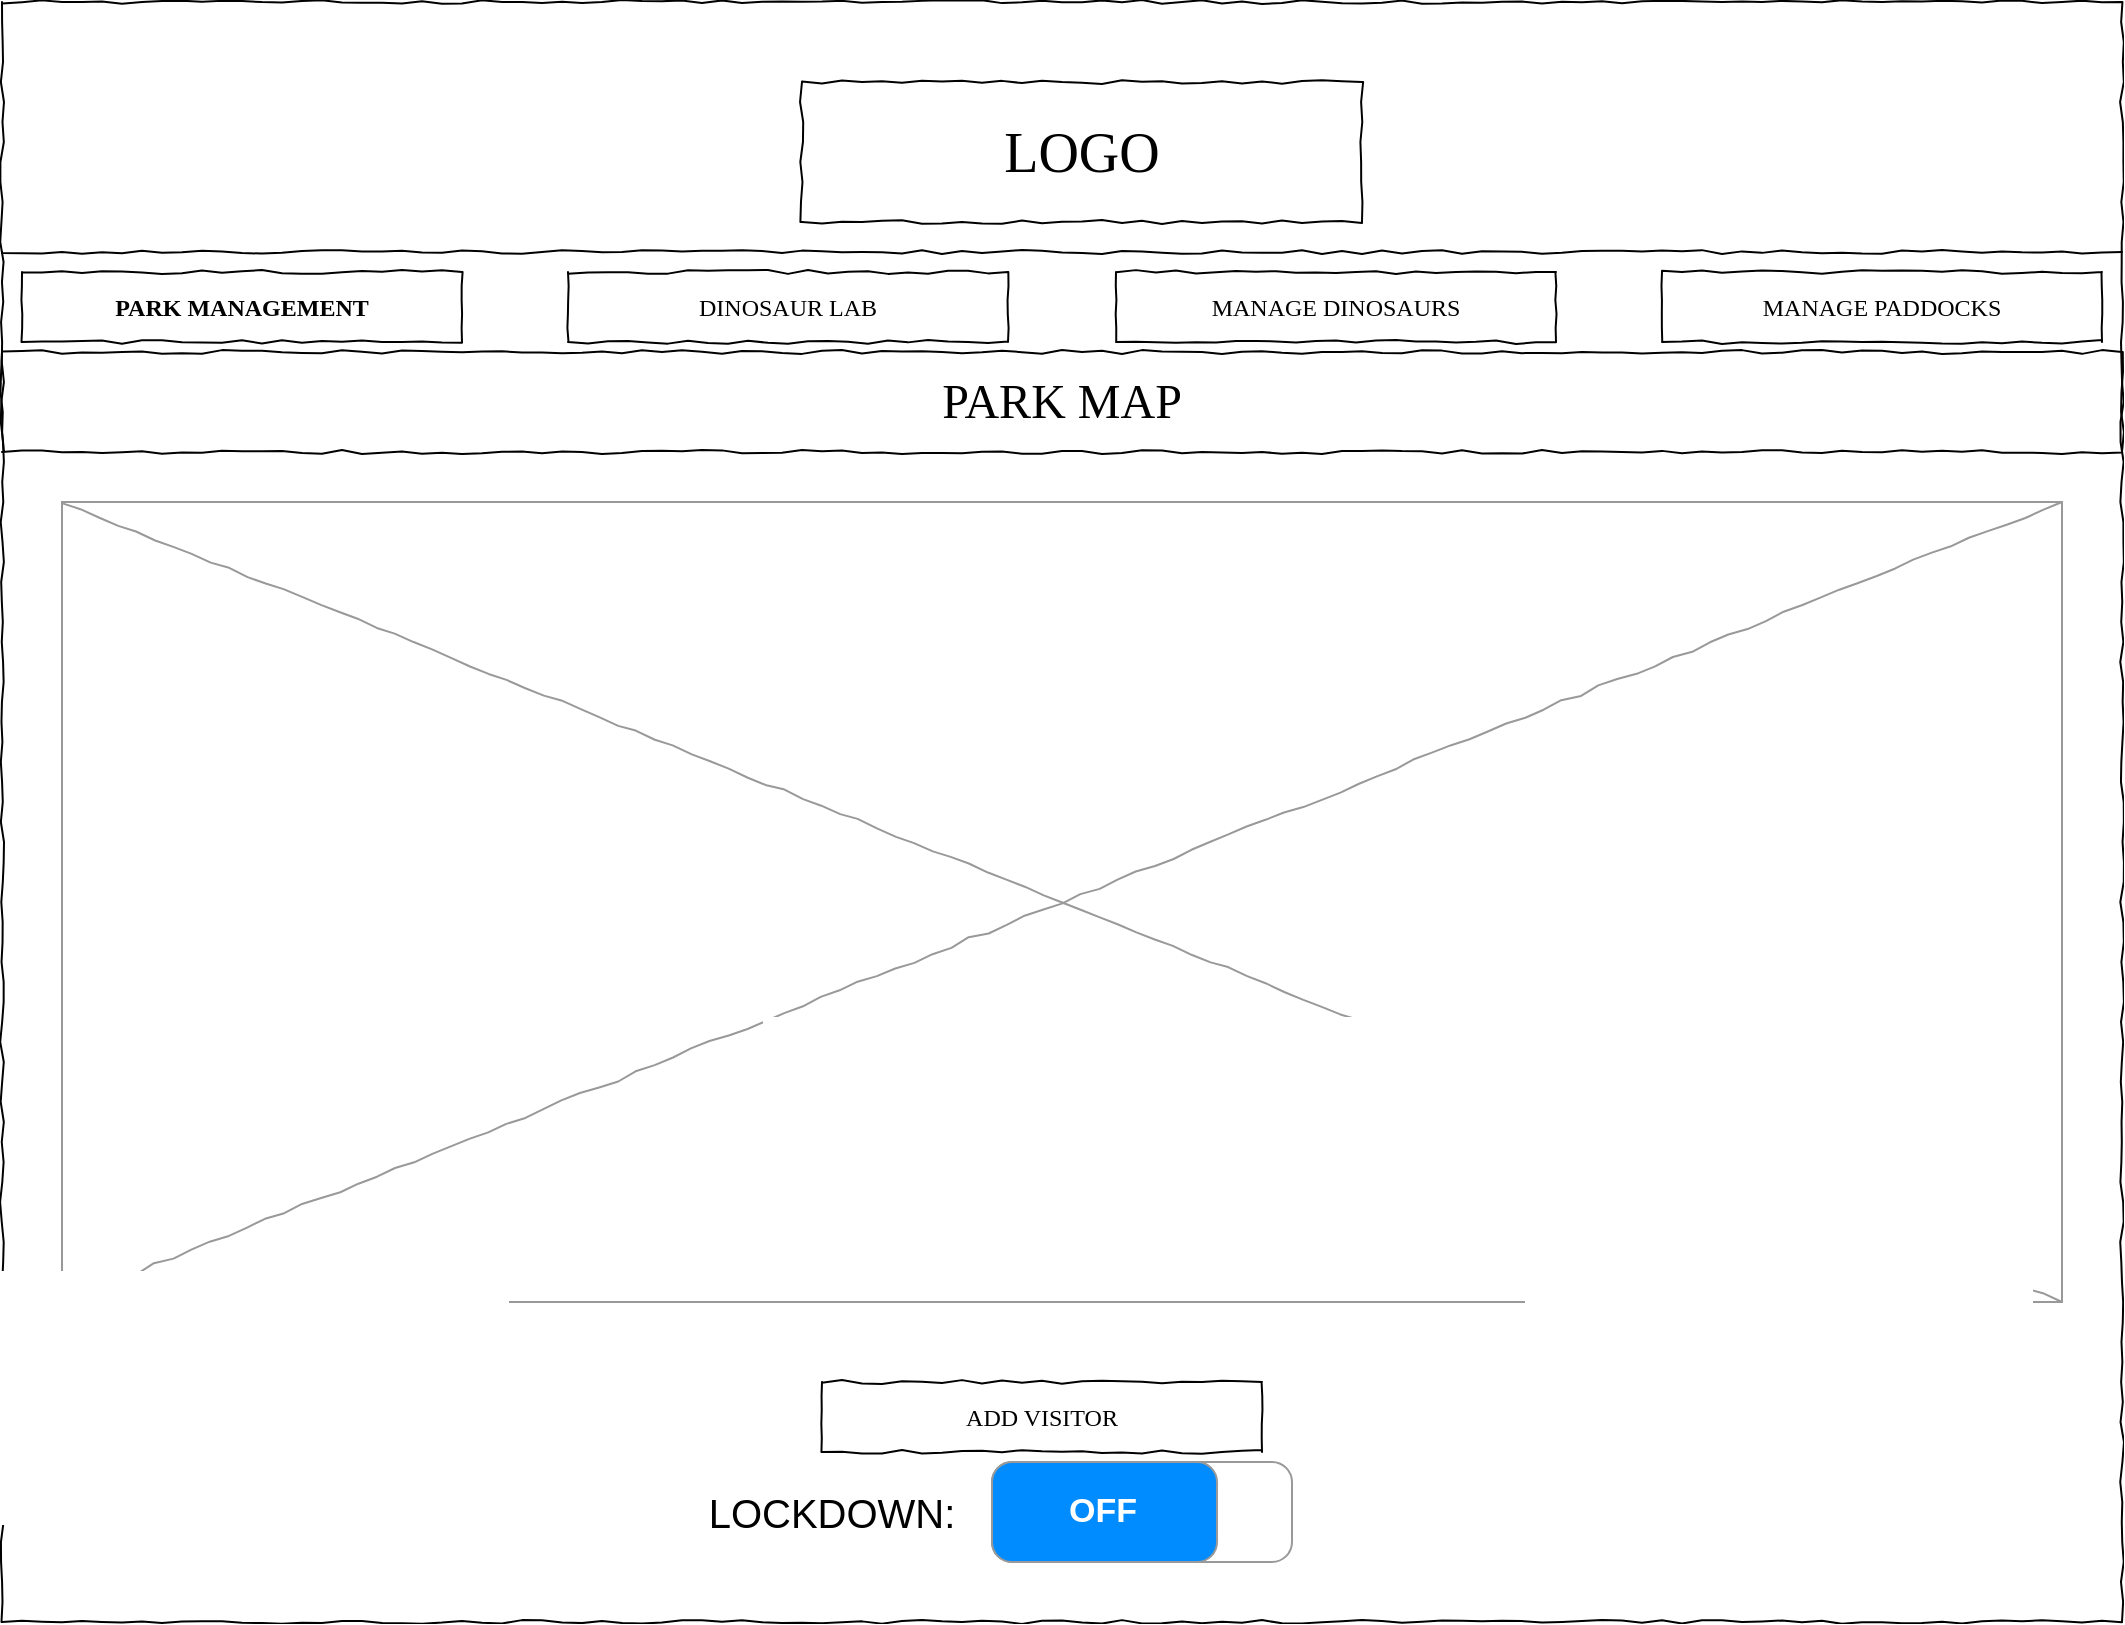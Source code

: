 <mxfile version="11.3.0" type="device" pages="5"><diagram id="wCERov0-JbHwauIqUpo5" name="PARK MANAGEMENT"><mxGraphModel dx="2528" dy="1184" grid="1" gridSize="10" guides="1" tooltips="1" connect="1" arrows="1" fold="1" page="1" pageScale="1" pageWidth="583" pageHeight="827" math="0" shadow="0"><root><mxCell id="0"/><mxCell id="1" parent="0"/><mxCell id="_FahaDeA5YYAglHdOblq-1" value="" style="whiteSpace=wrap;html=1;rounded=0;shadow=0;labelBackgroundColor=none;strokeColor=#000000;strokeWidth=1;fillColor=none;fontFamily=Verdana;fontSize=12;fontColor=#000000;align=center;comic=1;" parent="1" vertex="1"><mxGeometry x="20" y="220" width="1060" height="810" as="geometry"/></mxCell><mxCell id="_FahaDeA5YYAglHdOblq-2" value="LOGO" style="whiteSpace=wrap;html=1;rounded=0;shadow=0;labelBackgroundColor=none;strokeColor=#000000;strokeWidth=1;fillColor=#ffffff;fontFamily=Verdana;fontSize=28;fontColor=#000000;align=center;comic=1;" parent="1" vertex="1"><mxGeometry x="420" y="260" width="280" height="70" as="geometry"/></mxCell><mxCell id="_FahaDeA5YYAglHdOblq-9" value="" style="line;strokeWidth=1;html=1;rounded=0;shadow=0;labelBackgroundColor=none;fillColor=none;fontFamily=Verdana;fontSize=14;fontColor=#000000;align=center;comic=1;" parent="1" vertex="1"><mxGeometry x="20" y="340" width="1060" height="10" as="geometry"/></mxCell><mxCell id="_FahaDeA5YYAglHdOblq-10" value="&lt;font style=&quot;font-size: 24px&quot;&gt;PARK MAP&lt;/font&gt;" style="whiteSpace=wrap;html=1;rounded=0;shadow=0;labelBackgroundColor=none;strokeColor=#000000;strokeWidth=1;fillColor=none;fontFamily=Verdana;fontSize=12;fontColor=#000000;align=center;comic=1;" parent="1" vertex="1"><mxGeometry x="20" y="395" width="1060" height="50" as="geometry"/></mxCell><mxCell id="_FahaDeA5YYAglHdOblq-16" value="" style="verticalLabelPosition=bottom;shadow=0;dashed=0;align=center;html=1;verticalAlign=top;strokeWidth=1;shape=mxgraph.mockup.graphics.simpleIcon;strokeColor=#999999;fillColor=#ffffff;rounded=0;labelBackgroundColor=none;fontFamily=Verdana;fontSize=14;fontColor=#000000;comic=1;" parent="1" vertex="1"><mxGeometry x="50" y="470" width="1000" height="400" as="geometry"/></mxCell><mxCell id="jXaL-tRrbJE2qOn4aJmE-1" value="ADD VISITOR" style="whiteSpace=wrap;html=1;rounded=0;shadow=0;labelBackgroundColor=none;strokeColor=#000000;strokeWidth=1;fillColor=none;fontFamily=Verdana;fontSize=12;fontColor=#000000;align=center;comic=1;" parent="1" vertex="1"><mxGeometry x="430" y="910" width="220" height="35" as="geometry"/></mxCell><mxCell id="sLkwLFtgA6sGqLP_fb9F-1" value="MANAGE DINOSAURS" style="whiteSpace=wrap;html=1;rounded=0;shadow=0;labelBackgroundColor=none;strokeColor=#000000;strokeWidth=1;fillColor=none;fontFamily=Verdana;fontSize=12;fontColor=#000000;align=center;comic=1;" parent="1" vertex="1"><mxGeometry x="577" y="355" width="220" height="35" as="geometry"/></mxCell><mxCell id="sLkwLFtgA6sGqLP_fb9F-2" value="MANAGE PADDOCKS" style="whiteSpace=wrap;html=1;rounded=0;shadow=0;labelBackgroundColor=none;strokeColor=#000000;strokeWidth=1;fillColor=none;fontFamily=Verdana;fontSize=12;fontColor=#000000;align=center;comic=1;" parent="1" vertex="1"><mxGeometry x="850" y="355" width="220" height="35" as="geometry"/></mxCell><mxCell id="sLkwLFtgA6sGqLP_fb9F-3" value="PARK MANAGEMENT" style="whiteSpace=wrap;html=1;rounded=0;shadow=0;labelBackgroundColor=none;strokeColor=#000000;strokeWidth=1;fillColor=none;fontFamily=Verdana;fontSize=12;fontColor=#000000;align=center;comic=1;fontStyle=1" parent="1" vertex="1"><mxGeometry x="30" y="355" width="220" height="35" as="geometry"/></mxCell><mxCell id="sLkwLFtgA6sGqLP_fb9F-4" value="&lt;span&gt;DINOSAUR LAB&lt;/span&gt;" style="whiteSpace=wrap;html=1;rounded=0;shadow=0;labelBackgroundColor=none;strokeColor=#000000;strokeWidth=1;fillColor=none;fontFamily=Verdana;fontSize=12;fontColor=#000000;align=center;comic=1;fontStyle=0" parent="1" vertex="1"><mxGeometry x="303" y="355" width="220" height="35" as="geometry"/></mxCell><mxCell id="i-nRfRLp8WTiwEgDQjKX-1" value="OFF" style="strokeWidth=1;shadow=0;dashed=0;align=center;html=1;shape=mxgraph.mockup.buttons.onOffButton;fillColor=#ffffff;gradientColor=none;strokeColor=#999999;buttonState=on;fillColor2=#008cff;fontColor=#ffffff;fontSize=17;mainText=;spacingRight=40;fontStyle=1;" parent="1" vertex="1"><mxGeometry x="515" y="950" width="150" height="50" as="geometry"/></mxCell><mxCell id="i-nRfRLp8WTiwEgDQjKX-2" value="LOCKDOWN:" style="text;html=1;strokeColor=none;fillColor=none;align=center;verticalAlign=middle;whiteSpace=wrap;rounded=0;fontSize=20;" parent="1" vertex="1"><mxGeometry x="415" y="965" width="40" height="20" as="geometry"/></mxCell></root></mxGraphModel></diagram><diagram id="YbW_ipRrtlkLXhZS59qP" name="DINO LAB"><mxGraphModel dx="1188" dy="681" grid="1" gridSize="10" guides="1" tooltips="1" connect="1" arrows="1" fold="1" page="1" pageScale="1" pageWidth="583" pageHeight="827" math="0" shadow="0"><root><mxCell id="Yc2AvXEcrgwBkQk3FyGg-0"/><mxCell id="Yc2AvXEcrgwBkQk3FyGg-1" parent="Yc2AvXEcrgwBkQk3FyGg-0"/><mxCell id="Yc2AvXEcrgwBkQk3FyGg-2" value="" style="whiteSpace=wrap;html=1;rounded=0;shadow=0;labelBackgroundColor=none;strokeColor=#000000;strokeWidth=1;fillColor=none;fontFamily=Verdana;fontSize=12;fontColor=#000000;align=center;comic=1;" parent="Yc2AvXEcrgwBkQk3FyGg-1" vertex="1"><mxGeometry x="25" y="70" width="1060" height="810" as="geometry"/></mxCell><mxCell id="Yc2AvXEcrgwBkQk3FyGg-3" value="LOGO" style="whiteSpace=wrap;html=1;rounded=0;shadow=0;labelBackgroundColor=none;strokeColor=#000000;strokeWidth=1;fillColor=#ffffff;fontFamily=Verdana;fontSize=28;fontColor=#000000;align=center;comic=1;" parent="Yc2AvXEcrgwBkQk3FyGg-1" vertex="1"><mxGeometry x="480" y="80" width="190" height="50" as="geometry"/></mxCell><mxCell id="Yc2AvXEcrgwBkQk3FyGg-11" value="DINOSAUR LAB" style="whiteSpace=wrap;html=1;rounded=0;shadow=0;labelBackgroundColor=none;strokeColor=#000000;strokeWidth=1;fillColor=none;fontFamily=Verdana;fontSize=12;fontColor=#000000;align=center;comic=1;" parent="Yc2AvXEcrgwBkQk3FyGg-1" vertex="1"><mxGeometry x="25" y="210" width="1060" height="50" as="geometry"/></mxCell><mxCell id="BQzg7QF8uhBqSdOwFPIg-7" value="CREATE" style="whiteSpace=wrap;html=1;rounded=0;shadow=0;labelBackgroundColor=none;strokeColor=#000000;strokeWidth=1;fillColor=none;fontFamily=Verdana;fontSize=12;fontColor=#000000;align=center;comic=1;" parent="Yc2AvXEcrgwBkQk3FyGg-1" vertex="1"><mxGeometry x="463.5" y="512" width="220" height="35" as="geometry"/></mxCell><mxCell id="IAZ9oYUlNLoerNgSkDLg-0" value="DINOSAUR" style="whiteSpace=wrap;html=1;rounded=0;shadow=0;labelBackgroundColor=none;strokeColor=#000000;strokeWidth=1;fillColor=none;fontFamily=Verdana;fontSize=12;fontColor=#000000;align=center;comic=1;" parent="Yc2AvXEcrgwBkQk3FyGg-1" vertex="1"><mxGeometry x="463.5" y="356.5" width="220" height="35" as="geometry"/></mxCell><mxCell id="VPbK9URlpiL1Ag0ApfFw-1" value="FILTER BY TYPE" style="whiteSpace=wrap;html=1;rounded=0;shadow=0;labelBackgroundColor=none;strokeColor=#000000;strokeWidth=1;fillColor=none;fontFamily=Verdana;fontSize=12;fontColor=#000000;align=center;comic=1;" parent="Yc2AvXEcrgwBkQk3FyGg-1" vertex="1"><mxGeometry x="360" y="282" width="220" height="35" as="geometry"/></mxCell><mxCell id="VPbK9URlpiL1Ag0ApfFw-6" value="frame" style="shape=umlFrame;whiteSpace=wrap;html=1;" parent="Yc2AvXEcrgwBkQk3FyGg-1" vertex="1"><mxGeometry x="392" y="352" width="300" height="200" as="geometry"/></mxCell><mxCell id="VPbK9URlpiL1Ag0ApfFw-7" value="CREATE" style="whiteSpace=wrap;html=1;rounded=0;shadow=0;labelBackgroundColor=none;strokeColor=#000000;strokeWidth=1;fillColor=none;fontFamily=Verdana;fontSize=12;fontColor=#000000;align=center;comic=1;" parent="Yc2AvXEcrgwBkQk3FyGg-1" vertex="1"><mxGeometry x="803.5" y="516.5" width="220" height="35" as="geometry"/></mxCell><mxCell id="VPbK9URlpiL1Ag0ApfFw-8" value="DINOSAUR" style="whiteSpace=wrap;html=1;rounded=0;shadow=0;labelBackgroundColor=none;strokeColor=#000000;strokeWidth=1;fillColor=none;fontFamily=Verdana;fontSize=12;fontColor=#000000;align=center;comic=1;" parent="Yc2AvXEcrgwBkQk3FyGg-1" vertex="1"><mxGeometry x="803.5" y="361" width="220" height="35" as="geometry"/></mxCell><mxCell id="VPbK9URlpiL1Ag0ApfFw-9" value="frame" style="shape=umlFrame;whiteSpace=wrap;html=1;" parent="Yc2AvXEcrgwBkQk3FyGg-1" vertex="1"><mxGeometry x="732" y="356.5" width="300" height="200" as="geometry"/></mxCell><mxCell id="VPbK9URlpiL1Ag0ApfFw-10" value="CREATE" style="whiteSpace=wrap;html=1;rounded=0;shadow=0;labelBackgroundColor=none;strokeColor=#000000;strokeWidth=1;fillColor=none;fontFamily=Verdana;fontSize=12;fontColor=#000000;align=center;comic=1;" parent="Yc2AvXEcrgwBkQk3FyGg-1" vertex="1"><mxGeometry x="463.5" y="742" width="220" height="35" as="geometry"/></mxCell><mxCell id="VPbK9URlpiL1Ag0ApfFw-11" value="DINOSAUR" style="whiteSpace=wrap;html=1;rounded=0;shadow=0;labelBackgroundColor=none;strokeColor=#000000;strokeWidth=1;fillColor=none;fontFamily=Verdana;fontSize=12;fontColor=#000000;align=center;comic=1;" parent="Yc2AvXEcrgwBkQk3FyGg-1" vertex="1"><mxGeometry x="463.5" y="586.5" width="220" height="35" as="geometry"/></mxCell><mxCell id="VPbK9URlpiL1Ag0ApfFw-12" value="frame" style="shape=umlFrame;whiteSpace=wrap;html=1;" parent="Yc2AvXEcrgwBkQk3FyGg-1" vertex="1"><mxGeometry x="392" y="582" width="300" height="200" as="geometry"/></mxCell><mxCell id="VPbK9URlpiL1Ag0ApfFw-13" value="CREATE" style="whiteSpace=wrap;html=1;rounded=0;shadow=0;labelBackgroundColor=none;strokeColor=#000000;strokeWidth=1;fillColor=none;fontFamily=Verdana;fontSize=12;fontColor=#000000;align=center;comic=1;" parent="Yc2AvXEcrgwBkQk3FyGg-1" vertex="1"><mxGeometry x="803.5" y="742" width="220" height="35" as="geometry"/></mxCell><mxCell id="VPbK9URlpiL1Ag0ApfFw-14" value="DINOSAUR" style="whiteSpace=wrap;html=1;rounded=0;shadow=0;labelBackgroundColor=none;strokeColor=#000000;strokeWidth=1;fillColor=none;fontFamily=Verdana;fontSize=12;fontColor=#000000;align=center;comic=1;" parent="Yc2AvXEcrgwBkQk3FyGg-1" vertex="1"><mxGeometry x="803.5" y="586.5" width="220" height="35" as="geometry"/></mxCell><mxCell id="VPbK9URlpiL1Ag0ApfFw-15" value="frame" style="shape=umlFrame;whiteSpace=wrap;html=1;" parent="Yc2AvXEcrgwBkQk3FyGg-1" vertex="1"><mxGeometry x="732" y="582" width="300" height="200" as="geometry"/></mxCell><mxCell id="VPbK9URlpiL1Ag0ApfFw-16" value="HERBIVORE" style="strokeWidth=1;shadow=0;dashed=0;align=center;html=1;shape=mxgraph.mockup.forms.comboBox;strokeColor=#999999;fillColor=#ddeeff;align=left;fillColor2=#aaddff;mainText=;fontColor=#666666;fontSize=17;spacingLeft=3;" parent="Yc2AvXEcrgwBkQk3FyGg-1" vertex="1"><mxGeometry x="601.5" y="287" width="150" height="30" as="geometry"/></mxCell><mxCell id="ii6fTgmltrLxEzyvRPBA-0" value="" style="line;strokeWidth=1;html=1;rounded=0;shadow=0;labelBackgroundColor=none;fillColor=none;fontFamily=Verdana;fontSize=14;fontColor=#000000;align=center;comic=1;" parent="Yc2AvXEcrgwBkQk3FyGg-1" vertex="1"><mxGeometry x="24" y="145" width="1060" height="10" as="geometry"/></mxCell><mxCell id="ii6fTgmltrLxEzyvRPBA-1" value="MANAGE DINOSAURS" style="whiteSpace=wrap;html=1;rounded=0;shadow=0;labelBackgroundColor=none;strokeColor=#000000;strokeWidth=1;fillColor=none;fontFamily=Verdana;fontSize=12;fontColor=#000000;align=center;comic=1;" parent="Yc2AvXEcrgwBkQk3FyGg-1" vertex="1"><mxGeometry x="577" y="160" width="220" height="35" as="geometry"/></mxCell><mxCell id="ii6fTgmltrLxEzyvRPBA-2" value="MANAGE PADDOCKS" style="whiteSpace=wrap;html=1;rounded=0;shadow=0;labelBackgroundColor=none;strokeColor=#000000;strokeWidth=1;fillColor=none;fontFamily=Verdana;fontSize=12;fontColor=#000000;align=center;comic=1;" parent="Yc2AvXEcrgwBkQk3FyGg-1" vertex="1"><mxGeometry x="850" y="160" width="220" height="35" as="geometry"/></mxCell><mxCell id="ii6fTgmltrLxEzyvRPBA-3" value="PARK MANAGEMENT" style="whiteSpace=wrap;html=1;rounded=0;shadow=0;labelBackgroundColor=none;strokeColor=#000000;strokeWidth=1;fillColor=none;fontFamily=Verdana;fontSize=12;fontColor=#000000;align=center;comic=1;fontStyle=0" parent="Yc2AvXEcrgwBkQk3FyGg-1" vertex="1"><mxGeometry x="30" y="160" width="220" height="35" as="geometry"/></mxCell><mxCell id="ii6fTgmltrLxEzyvRPBA-4" value="&lt;span&gt;DINOSAUR LAB&lt;/span&gt;" style="whiteSpace=wrap;html=1;rounded=0;shadow=0;labelBackgroundColor=none;strokeColor=#000000;strokeWidth=1;fillColor=none;fontFamily=Verdana;fontSize=12;fontColor=#000000;align=center;comic=1;fontStyle=1" parent="Yc2AvXEcrgwBkQk3FyGg-1" vertex="1"><mxGeometry x="303" y="160" width="220" height="35" as="geometry"/></mxCell><mxCell id="ii6fTgmltrLxEzyvRPBA-6" value="CREATE" style="whiteSpace=wrap;html=1;rounded=0;shadow=0;labelBackgroundColor=none;strokeColor=#000000;strokeWidth=1;fillColor=none;fontFamily=Verdana;fontSize=12;fontColor=#000000;align=center;comic=1;" parent="Yc2AvXEcrgwBkQk3FyGg-1" vertex="1"><mxGeometry x="144.5" y="512" width="220" height="35" as="geometry"/></mxCell><mxCell id="ii6fTgmltrLxEzyvRPBA-7" value="DINOSAUR" style="whiteSpace=wrap;html=1;rounded=0;shadow=0;labelBackgroundColor=none;strokeColor=#000000;strokeWidth=1;fillColor=none;fontFamily=Verdana;fontSize=12;fontColor=#000000;align=center;comic=1;" parent="Yc2AvXEcrgwBkQk3FyGg-1" vertex="1"><mxGeometry x="144.5" y="356.5" width="220" height="35" as="geometry"/></mxCell><mxCell id="ii6fTgmltrLxEzyvRPBA-8" value="frame" style="shape=umlFrame;whiteSpace=wrap;html=1;" parent="Yc2AvXEcrgwBkQk3FyGg-1" vertex="1"><mxGeometry x="73" y="352" width="300" height="200" as="geometry"/></mxCell><mxCell id="ii6fTgmltrLxEzyvRPBA-9" value="CREATE" style="whiteSpace=wrap;html=1;rounded=0;shadow=0;labelBackgroundColor=none;strokeColor=#000000;strokeWidth=1;fillColor=none;fontFamily=Verdana;fontSize=12;fontColor=#000000;align=center;comic=1;" parent="Yc2AvXEcrgwBkQk3FyGg-1" vertex="1"><mxGeometry x="144.5" y="742" width="220" height="35" as="geometry"/></mxCell><mxCell id="ii6fTgmltrLxEzyvRPBA-10" value="DINOSAUR" style="whiteSpace=wrap;html=1;rounded=0;shadow=0;labelBackgroundColor=none;strokeColor=#000000;strokeWidth=1;fillColor=none;fontFamily=Verdana;fontSize=12;fontColor=#000000;align=center;comic=1;" parent="Yc2AvXEcrgwBkQk3FyGg-1" vertex="1"><mxGeometry x="144.5" y="586.5" width="220" height="35" as="geometry"/></mxCell><mxCell id="ii6fTgmltrLxEzyvRPBA-11" value="frame" style="shape=umlFrame;whiteSpace=wrap;html=1;" parent="Yc2AvXEcrgwBkQk3FyGg-1" vertex="1"><mxGeometry x="73" y="582" width="300" height="200" as="geometry"/></mxCell></root></mxGraphModel></diagram><diagram name="MANAGE DINOS" id="G-JUCg30eRbnwiuZEHzk"><mxGraphModel dx="1426" dy="907" grid="1" gridSize="10" guides="1" tooltips="1" connect="1" arrows="1" fold="1" page="1" pageScale="1" pageWidth="583" pageHeight="827" math="0" shadow="0"><root><mxCell id="egxVS_Gi9GrLaRMHFpJM-0"/><mxCell id="egxVS_Gi9GrLaRMHFpJM-1" parent="egxVS_Gi9GrLaRMHFpJM-0"/><mxCell id="egxVS_Gi9GrLaRMHFpJM-2" value="" style="whiteSpace=wrap;html=1;rounded=0;shadow=0;labelBackgroundColor=none;strokeColor=#000000;strokeWidth=1;fillColor=none;fontFamily=Verdana;fontSize=12;fontColor=#000000;align=center;comic=1;" vertex="1" parent="egxVS_Gi9GrLaRMHFpJM-1"><mxGeometry x="20" y="220" width="1060" height="810" as="geometry"/></mxCell><mxCell id="OoNWscRycdPES0DOr201-9" value="frame" style="shape=umlFrame;whiteSpace=wrap;html=1;" vertex="1" parent="egxVS_Gi9GrLaRMHFpJM-1"><mxGeometry x="396.5" y="786.5" width="300" height="200" as="geometry"/></mxCell><mxCell id="OoNWscRycdPES0DOr201-12" value="frame" style="shape=umlFrame;whiteSpace=wrap;html=1;" vertex="1" parent="egxVS_Gi9GrLaRMHFpJM-1"><mxGeometry x="736.5" y="786.5" width="300" height="200" as="geometry"/></mxCell><mxCell id="OoNWscRycdPES0DOr201-6" value="frame" style="shape=umlFrame;whiteSpace=wrap;html=1;" vertex="1" parent="egxVS_Gi9GrLaRMHFpJM-1"><mxGeometry x="736.5" y="561" width="300" height="200" as="geometry"/></mxCell><mxCell id="OoNWscRycdPES0DOr201-3" value="frame" style="shape=umlFrame;whiteSpace=wrap;html=1;" vertex="1" parent="egxVS_Gi9GrLaRMHFpJM-1"><mxGeometry x="396.5" y="556.5" width="300" height="200" as="geometry"/></mxCell><mxCell id="egxVS_Gi9GrLaRMHFpJM-3" value="LOGO" style="whiteSpace=wrap;html=1;rounded=0;shadow=0;labelBackgroundColor=none;strokeColor=#000000;strokeWidth=1;fillColor=#ffffff;fontFamily=Verdana;fontSize=28;fontColor=#000000;align=center;comic=1;" vertex="1" parent="egxVS_Gi9GrLaRMHFpJM-1"><mxGeometry x="420" y="260" width="280" height="70" as="geometry"/></mxCell><mxCell id="egxVS_Gi9GrLaRMHFpJM-4" value="" style="line;strokeWidth=1;html=1;rounded=0;shadow=0;labelBackgroundColor=none;fillColor=none;fontFamily=Verdana;fontSize=14;fontColor=#000000;align=center;comic=1;" vertex="1" parent="egxVS_Gi9GrLaRMHFpJM-1"><mxGeometry x="20" y="340" width="1060" height="10" as="geometry"/></mxCell><mxCell id="egxVS_Gi9GrLaRMHFpJM-5" value="&lt;font style=&quot;font-size: 24px&quot;&gt;DINOSAURS&lt;/font&gt;" style="whiteSpace=wrap;html=1;rounded=0;shadow=0;labelBackgroundColor=none;strokeColor=#000000;strokeWidth=1;fillColor=none;fontFamily=Verdana;fontSize=12;fontColor=#000000;align=center;comic=1;" vertex="1" parent="egxVS_Gi9GrLaRMHFpJM-1"><mxGeometry x="20" y="410" width="1060" height="50" as="geometry"/></mxCell><mxCell id="OoNWscRycdPES0DOr201-0" value="TERMINATE" style="whiteSpace=wrap;html=1;rounded=0;shadow=0;labelBackgroundColor=none;strokeColor=#000000;strokeWidth=1;fillColor=none;fontFamily=Verdana;fontSize=12;fontColor=#000000;align=center;comic=1;" vertex="1" parent="egxVS_Gi9GrLaRMHFpJM-1"><mxGeometry x="566.5" y="717" width="122" height="35" as="geometry"/></mxCell><mxCell id="OoNWscRycdPES0DOr201-1" value="DINOSAUR" style="whiteSpace=wrap;html=1;rounded=0;shadow=0;labelBackgroundColor=none;strokeColor=#000000;strokeWidth=1;fillColor=none;fontFamily=Verdana;fontSize=12;fontColor=#000000;align=center;comic=1;" vertex="1" parent="egxVS_Gi9GrLaRMHFpJM-1"><mxGeometry x="468" y="561" width="220" height="35" as="geometry"/></mxCell><mxCell id="OoNWscRycdPES0DOr201-2" value="FILTER BY PADDOCK" style="whiteSpace=wrap;html=1;rounded=0;shadow=0;labelBackgroundColor=none;strokeColor=#000000;strokeWidth=1;fillColor=none;fontFamily=Verdana;fontSize=12;fontColor=#000000;align=center;comic=1;" vertex="1" parent="egxVS_Gi9GrLaRMHFpJM-1"><mxGeometry x="446.5" y="501.5" width="220" height="35" as="geometry"/></mxCell><mxCell id="OoNWscRycdPES0DOr201-5" value="DINOSAUR" style="whiteSpace=wrap;html=1;rounded=0;shadow=0;labelBackgroundColor=none;strokeColor=#000000;strokeWidth=1;fillColor=none;fontFamily=Verdana;fontSize=12;fontColor=#000000;align=center;comic=1;" vertex="1" parent="egxVS_Gi9GrLaRMHFpJM-1"><mxGeometry x="808" y="565.5" width="220" height="35" as="geometry"/></mxCell><mxCell id="OoNWscRycdPES0DOr201-8" value="DINOSAUR" style="whiteSpace=wrap;html=1;rounded=0;shadow=0;labelBackgroundColor=none;strokeColor=#000000;strokeWidth=1;fillColor=none;fontFamily=Verdana;fontSize=12;fontColor=#000000;align=center;comic=1;" vertex="1" parent="egxVS_Gi9GrLaRMHFpJM-1"><mxGeometry x="468" y="791" width="220" height="35" as="geometry"/></mxCell><mxCell id="OoNWscRycdPES0DOr201-11" value="DINOSAUR" style="whiteSpace=wrap;html=1;rounded=0;shadow=0;labelBackgroundColor=none;strokeColor=#000000;strokeWidth=1;fillColor=none;fontFamily=Verdana;fontSize=12;fontColor=#000000;align=center;comic=1;" vertex="1" parent="egxVS_Gi9GrLaRMHFpJM-1"><mxGeometry x="808" y="791" width="220" height="35" as="geometry"/></mxCell><mxCell id="OoNWscRycdPES0DOr201-13" value="EAST PADDOCK" style="strokeWidth=1;shadow=0;dashed=0;align=center;html=1;shape=mxgraph.mockup.forms.comboBox;strokeColor=#999999;fillColor=#ddeeff;align=left;fillColor2=#aaddff;mainText=;fontColor=#666666;fontSize=17;spacingLeft=3;" vertex="1" parent="egxVS_Gi9GrLaRMHFpJM-1"><mxGeometry x="688.5" y="507" width="209" height="30" as="geometry"/></mxCell><mxCell id="OoNWscRycdPES0DOr201-15" value="TERMINATE" style="whiteSpace=wrap;html=1;rounded=0;shadow=0;labelBackgroundColor=none;strokeColor=#000000;strokeWidth=1;fillColor=none;fontFamily=Verdana;fontSize=12;fontColor=#000000;align=center;comic=1;" vertex="1" parent="egxVS_Gi9GrLaRMHFpJM-1"><mxGeometry x="906" y="717" width="122" height="35" as="geometry"/></mxCell><mxCell id="OoNWscRycdPES0DOr201-16" value="TERMINATE" style="whiteSpace=wrap;html=1;rounded=0;shadow=0;labelBackgroundColor=none;strokeColor=#000000;strokeWidth=1;fillColor=none;fontFamily=Verdana;fontSize=12;fontColor=#000000;align=center;comic=1;" vertex="1" parent="egxVS_Gi9GrLaRMHFpJM-1"><mxGeometry x="565.5" y="937" width="122" height="35" as="geometry"/></mxCell><mxCell id="OoNWscRycdPES0DOr201-17" value="TERMINATE" style="whiteSpace=wrap;html=1;rounded=0;shadow=0;labelBackgroundColor=none;strokeColor=#000000;strokeWidth=1;fillColor=none;fontFamily=Verdana;fontSize=12;fontColor=#000000;align=center;comic=1;" vertex="1" parent="egxVS_Gi9GrLaRMHFpJM-1"><mxGeometry x="906" y="937" width="122" height="35" as="geometry"/></mxCell><mxCell id="9ih_zOxGSGGL1kvD0HSg-0" value="MANAGE DINOSAURS" style="whiteSpace=wrap;html=1;rounded=0;shadow=0;labelBackgroundColor=none;strokeColor=#000000;strokeWidth=1;fillColor=none;fontFamily=Verdana;fontSize=12;fontColor=#000000;align=center;comic=1;fontStyle=1" vertex="1" parent="egxVS_Gi9GrLaRMHFpJM-1"><mxGeometry x="578" y="360" width="220" height="35" as="geometry"/></mxCell><mxCell id="9ih_zOxGSGGL1kvD0HSg-1" value="MANAGE PADDOCKS" style="whiteSpace=wrap;html=1;rounded=0;shadow=0;labelBackgroundColor=none;strokeColor=#000000;strokeWidth=1;fillColor=none;fontFamily=Verdana;fontSize=12;fontColor=#000000;align=center;comic=1;" vertex="1" parent="egxVS_Gi9GrLaRMHFpJM-1"><mxGeometry x="851" y="360" width="220" height="35" as="geometry"/></mxCell><mxCell id="9ih_zOxGSGGL1kvD0HSg-2" value="PARK MANAGEMENT" style="whiteSpace=wrap;html=1;rounded=0;shadow=0;labelBackgroundColor=none;strokeColor=#000000;strokeWidth=1;fillColor=none;fontFamily=Verdana;fontSize=12;fontColor=#000000;align=center;comic=1;fontStyle=0" vertex="1" parent="egxVS_Gi9GrLaRMHFpJM-1"><mxGeometry x="31" y="360" width="220" height="35" as="geometry"/></mxCell><mxCell id="9ih_zOxGSGGL1kvD0HSg-3" value="&lt;span&gt;DINOSAUR LAB&lt;/span&gt;" style="whiteSpace=wrap;html=1;rounded=0;shadow=0;labelBackgroundColor=none;strokeColor=#000000;strokeWidth=1;fillColor=none;fontFamily=Verdana;fontSize=12;fontColor=#000000;align=center;comic=1;fontStyle=0" vertex="1" parent="egxVS_Gi9GrLaRMHFpJM-1"><mxGeometry x="304" y="360" width="220" height="35" as="geometry"/></mxCell><mxCell id="9ih_zOxGSGGL1kvD0HSg-4" value="frame" style="shape=umlFrame;whiteSpace=wrap;html=1;" vertex="1" parent="egxVS_Gi9GrLaRMHFpJM-1"><mxGeometry x="50" y="786.5" width="300" height="200" as="geometry"/></mxCell><mxCell id="9ih_zOxGSGGL1kvD0HSg-5" value="frame" style="shape=umlFrame;whiteSpace=wrap;html=1;" vertex="1" parent="egxVS_Gi9GrLaRMHFpJM-1"><mxGeometry x="50" y="561" width="300" height="200" as="geometry"/></mxCell><mxCell id="9ih_zOxGSGGL1kvD0HSg-6" value="DINOSAUR" style="whiteSpace=wrap;html=1;rounded=0;shadow=0;labelBackgroundColor=none;strokeColor=#000000;strokeWidth=1;fillColor=none;fontFamily=Verdana;fontSize=12;fontColor=#000000;align=center;comic=1;" vertex="1" parent="egxVS_Gi9GrLaRMHFpJM-1"><mxGeometry x="121.5" y="565.5" width="220" height="35" as="geometry"/></mxCell><mxCell id="9ih_zOxGSGGL1kvD0HSg-7" value="DINOSAUR" style="whiteSpace=wrap;html=1;rounded=0;shadow=0;labelBackgroundColor=none;strokeColor=#000000;strokeWidth=1;fillColor=none;fontFamily=Verdana;fontSize=12;fontColor=#000000;align=center;comic=1;" vertex="1" parent="egxVS_Gi9GrLaRMHFpJM-1"><mxGeometry x="121.5" y="791" width="220" height="35" as="geometry"/></mxCell><mxCell id="9ih_zOxGSGGL1kvD0HSg-8" value="TERMINATE" style="whiteSpace=wrap;html=1;rounded=0;shadow=0;labelBackgroundColor=none;strokeColor=#000000;strokeWidth=1;fillColor=none;fontFamily=Verdana;fontSize=12;fontColor=#000000;align=center;comic=1;" vertex="1" parent="egxVS_Gi9GrLaRMHFpJM-1"><mxGeometry x="219.5" y="717" width="122" height="35" as="geometry"/></mxCell><mxCell id="9ih_zOxGSGGL1kvD0HSg-9" value="TERMINATE" style="whiteSpace=wrap;html=1;rounded=0;shadow=0;labelBackgroundColor=none;strokeColor=#000000;strokeWidth=1;fillColor=none;fontFamily=Verdana;fontSize=12;fontColor=#000000;align=center;comic=1;" vertex="1" parent="egxVS_Gi9GrLaRMHFpJM-1"><mxGeometry x="219.5" y="937" width="122" height="35" as="geometry"/></mxCell></root></mxGraphModel></diagram><diagram name="MANAGE PADDOCKS" id="p4ms8hFItFAc2u-msKhS"><mxGraphModel dx="1426" dy="907" grid="1" gridSize="10" guides="1" tooltips="1" connect="1" arrows="1" fold="1" page="1" pageScale="1" pageWidth="583" pageHeight="827" math="0" shadow="0"><root><mxCell id="Dol3F1_spHd_CwndjmRu-0"/><mxCell id="Dol3F1_spHd_CwndjmRu-1" parent="Dol3F1_spHd_CwndjmRu-0"/><mxCell id="Dol3F1_spHd_CwndjmRu-2" value="" style="whiteSpace=wrap;html=1;rounded=0;shadow=0;labelBackgroundColor=none;strokeColor=#000000;strokeWidth=1;fillColor=none;fontFamily=Verdana;fontSize=12;fontColor=#000000;align=center;comic=1;" vertex="1" parent="Dol3F1_spHd_CwndjmRu-1"><mxGeometry x="20" y="220" width="1060" height="810" as="geometry"/></mxCell><mxCell id="Dol3F1_spHd_CwndjmRu-7" value="LOGO" style="whiteSpace=wrap;html=1;rounded=0;shadow=0;labelBackgroundColor=none;strokeColor=#000000;strokeWidth=1;fillColor=#ffffff;fontFamily=Verdana;fontSize=28;fontColor=#000000;align=center;comic=1;" vertex="1" parent="Dol3F1_spHd_CwndjmRu-1"><mxGeometry x="420" y="260" width="280" height="70" as="geometry"/></mxCell><mxCell id="Dol3F1_spHd_CwndjmRu-8" value="" style="line;strokeWidth=1;html=1;rounded=0;shadow=0;labelBackgroundColor=none;fillColor=none;fontFamily=Verdana;fontSize=14;fontColor=#000000;align=center;comic=1;" vertex="1" parent="Dol3F1_spHd_CwndjmRu-1"><mxGeometry x="20" y="340" width="1060" height="10" as="geometry"/></mxCell><mxCell id="Dol3F1_spHd_CwndjmRu-9" value="&lt;font style=&quot;font-size: 24px&quot;&gt;PADDOCKS&lt;/font&gt;" style="whiteSpace=wrap;html=1;rounded=0;shadow=0;labelBackgroundColor=none;strokeColor=#000000;strokeWidth=1;fillColor=none;fontFamily=Verdana;fontSize=12;fontColor=#000000;align=center;comic=1;" vertex="1" parent="Dol3F1_spHd_CwndjmRu-1"><mxGeometry x="20" y="410" width="1060" height="50" as="geometry"/></mxCell><mxCell id="Dol3F1_spHd_CwndjmRu-16" value="EAST PADDOCK" style="strokeWidth=1;shadow=0;dashed=0;align=center;html=1;shape=mxgraph.mockup.forms.comboBox;strokeColor=#999999;fillColor=#ddeeff;align=left;fillColor2=#aaddff;mainText=;fontColor=#666666;fontSize=17;spacingLeft=3;" vertex="1" parent="Dol3F1_spHd_CwndjmRu-1"><mxGeometry x="442" y="477" width="209" height="30" as="geometry"/></mxCell><mxCell id="Dol3F1_spHd_CwndjmRu-20" value="MANAGE DINOSAURS" style="whiteSpace=wrap;html=1;rounded=0;shadow=0;labelBackgroundColor=none;strokeColor=#000000;strokeWidth=1;fillColor=none;fontFamily=Verdana;fontSize=12;fontColor=#000000;align=center;comic=1;fontStyle=0" vertex="1" parent="Dol3F1_spHd_CwndjmRu-1"><mxGeometry x="578" y="360" width="220" height="35" as="geometry"/></mxCell><mxCell id="Dol3F1_spHd_CwndjmRu-21" value="MANAGE PADDOCKS" style="whiteSpace=wrap;html=1;rounded=0;shadow=0;labelBackgroundColor=none;strokeColor=#000000;strokeWidth=1;fillColor=none;fontFamily=Verdana;fontSize=12;fontColor=#000000;align=center;comic=1;fontStyle=1" vertex="1" parent="Dol3F1_spHd_CwndjmRu-1"><mxGeometry x="851" y="360" width="220" height="35" as="geometry"/></mxCell><mxCell id="Dol3F1_spHd_CwndjmRu-22" value="PARK MANAGEMENT" style="whiteSpace=wrap;html=1;rounded=0;shadow=0;labelBackgroundColor=none;strokeColor=#000000;strokeWidth=1;fillColor=none;fontFamily=Verdana;fontSize=12;fontColor=#000000;align=center;comic=1;fontStyle=0" vertex="1" parent="Dol3F1_spHd_CwndjmRu-1"><mxGeometry x="31" y="360" width="220" height="35" as="geometry"/></mxCell><mxCell id="Dol3F1_spHd_CwndjmRu-23" value="&lt;span&gt;DINOSAUR LAB&lt;/span&gt;" style="whiteSpace=wrap;html=1;rounded=0;shadow=0;labelBackgroundColor=none;strokeColor=#000000;strokeWidth=1;fillColor=none;fontFamily=Verdana;fontSize=12;fontColor=#000000;align=center;comic=1;fontStyle=0" vertex="1" parent="Dol3F1_spHd_CwndjmRu-1"><mxGeometry x="304" y="360" width="220" height="35" as="geometry"/></mxCell><mxCell id="9Tdx5KzJCKNjuane0vxk-1" value="ADD PADDOCK" style="strokeWidth=1;shadow=0;dashed=0;align=center;html=1;shape=mxgraph.mockup.buttons.button;strokeColor=#666666;fontColor=#ffffff;mainText=;buttonStyle=round;fontSize=17;fontStyle=1;fillColor=#008cff;whiteSpace=wrap;" vertex="1" parent="Dol3F1_spHd_CwndjmRu-1"><mxGeometry x="611.5" y="520" width="150" height="50" as="geometry"/></mxCell><mxCell id="9Tdx5KzJCKNjuane0vxk-2" value="NEW PADDOCK..." style="rounded=0;whiteSpace=wrap;html=1;" vertex="1" parent="Dol3F1_spHd_CwndjmRu-1"><mxGeometry x="341.5" y="520" width="250" height="50" as="geometry"/></mxCell><mxCell id="eOZwR1bD_bBttcKX0HWE-0" value="frame" style="shape=umlFrame;whiteSpace=wrap;html=1;" vertex="1" parent="Dol3F1_spHd_CwndjmRu-1"><mxGeometry x="396.5" y="830" width="300" height="200" as="geometry"/></mxCell><mxCell id="eOZwR1bD_bBttcKX0HWE-1" value="frame" style="shape=umlFrame;whiteSpace=wrap;html=1;" vertex="1" parent="Dol3F1_spHd_CwndjmRu-1"><mxGeometry x="736.5" y="830" width="300" height="200" as="geometry"/></mxCell><mxCell id="eOZwR1bD_bBttcKX0HWE-2" value="frame" style="shape=umlFrame;whiteSpace=wrap;html=1;" vertex="1" parent="Dol3F1_spHd_CwndjmRu-1"><mxGeometry x="736.5" y="604.5" width="300" height="200" as="geometry"/></mxCell><mxCell id="eOZwR1bD_bBttcKX0HWE-3" value="frame" style="shape=umlFrame;whiteSpace=wrap;html=1;" vertex="1" parent="Dol3F1_spHd_CwndjmRu-1"><mxGeometry x="396.5" y="600" width="300" height="200" as="geometry"/></mxCell><mxCell id="eOZwR1bD_bBttcKX0HWE-4" value="REMOVE" style="whiteSpace=wrap;html=1;rounded=0;shadow=0;labelBackgroundColor=none;strokeColor=#000000;strokeWidth=1;fillColor=none;fontFamily=Verdana;fontSize=12;fontColor=#000000;align=center;comic=1;" vertex="1" parent="Dol3F1_spHd_CwndjmRu-1"><mxGeometry x="566.5" y="760.5" width="122" height="35" as="geometry"/></mxCell><mxCell id="eOZwR1bD_bBttcKX0HWE-5" value="WEST PADDOCK" style="whiteSpace=wrap;html=1;rounded=0;shadow=0;labelBackgroundColor=none;strokeColor=#000000;strokeWidth=1;fillColor=none;fontFamily=Verdana;fontSize=12;fontColor=#000000;align=center;comic=1;" vertex="1" parent="Dol3F1_spHd_CwndjmRu-1"><mxGeometry x="468" y="604.5" width="220" height="35" as="geometry"/></mxCell><mxCell id="eOZwR1bD_bBttcKX0HWE-6" value="SWAMPY COPSE" style="whiteSpace=wrap;html=1;rounded=0;shadow=0;labelBackgroundColor=none;strokeColor=#000000;strokeWidth=1;fillColor=none;fontFamily=Verdana;fontSize=12;fontColor=#000000;align=center;comic=1;" vertex="1" parent="Dol3F1_spHd_CwndjmRu-1"><mxGeometry x="808" y="609" width="220" height="35" as="geometry"/></mxCell><mxCell id="eOZwR1bD_bBttcKX0HWE-7" value="STONY GRASSLAND" style="whiteSpace=wrap;html=1;rounded=0;shadow=0;labelBackgroundColor=none;strokeColor=#000000;strokeWidth=1;fillColor=none;fontFamily=Verdana;fontSize=12;fontColor=#000000;align=center;comic=1;" vertex="1" parent="Dol3F1_spHd_CwndjmRu-1"><mxGeometry x="468" y="834.5" width="220" height="35" as="geometry"/></mxCell><mxCell id="eOZwR1bD_bBttcKX0HWE-8" value="CENTRAL VIEW" style="whiteSpace=wrap;html=1;rounded=0;shadow=0;labelBackgroundColor=none;strokeColor=#000000;strokeWidth=1;fillColor=none;fontFamily=Verdana;fontSize=12;fontColor=#000000;align=center;comic=1;" vertex="1" parent="Dol3F1_spHd_CwndjmRu-1"><mxGeometry x="808" y="834.5" width="220" height="35" as="geometry"/></mxCell><mxCell id="eOZwR1bD_bBttcKX0HWE-9" value="REMOVE" style="whiteSpace=wrap;html=1;rounded=0;shadow=0;labelBackgroundColor=none;strokeColor=#000000;strokeWidth=1;fillColor=none;fontFamily=Verdana;fontSize=12;fontColor=#000000;align=center;comic=1;" vertex="1" parent="Dol3F1_spHd_CwndjmRu-1"><mxGeometry x="906" y="760.5" width="122" height="35" as="geometry"/></mxCell><mxCell id="eOZwR1bD_bBttcKX0HWE-10" value="REMOVE" style="whiteSpace=wrap;html=1;rounded=0;shadow=0;labelBackgroundColor=none;strokeColor=#000000;strokeWidth=1;fillColor=none;fontFamily=Verdana;fontSize=12;fontColor=#000000;align=center;comic=1;" vertex="1" parent="Dol3F1_spHd_CwndjmRu-1"><mxGeometry x="565.5" y="980.5" width="122" height="35" as="geometry"/></mxCell><mxCell id="eOZwR1bD_bBttcKX0HWE-11" value="REMOVE" style="whiteSpace=wrap;html=1;rounded=0;shadow=0;labelBackgroundColor=none;strokeColor=#000000;strokeWidth=1;fillColor=none;fontFamily=Verdana;fontSize=12;fontColor=#000000;align=center;comic=1;" vertex="1" parent="Dol3F1_spHd_CwndjmRu-1"><mxGeometry x="906" y="980.5" width="122" height="35" as="geometry"/></mxCell><mxCell id="eOZwR1bD_bBttcKX0HWE-12" value="frame" style="shape=umlFrame;whiteSpace=wrap;html=1;" vertex="1" parent="Dol3F1_spHd_CwndjmRu-1"><mxGeometry x="50" y="830" width="300" height="200" as="geometry"/></mxCell><mxCell id="eOZwR1bD_bBttcKX0HWE-13" value="frame" style="shape=umlFrame;whiteSpace=wrap;html=1;" vertex="1" parent="Dol3F1_spHd_CwndjmRu-1"><mxGeometry x="50" y="604.5" width="300" height="200" as="geometry"/></mxCell><mxCell id="eOZwR1bD_bBttcKX0HWE-14" value="EAST PADDOCK" style="whiteSpace=wrap;html=1;rounded=0;shadow=0;labelBackgroundColor=none;strokeColor=#000000;strokeWidth=1;fillColor=none;fontFamily=Verdana;fontSize=12;fontColor=#000000;align=center;comic=1;" vertex="1" parent="Dol3F1_spHd_CwndjmRu-1"><mxGeometry x="121.5" y="609" width="220" height="35" as="geometry"/></mxCell><mxCell id="eOZwR1bD_bBttcKX0HWE-15" value="T-REX MEADOW" style="whiteSpace=wrap;html=1;rounded=0;shadow=0;labelBackgroundColor=none;strokeColor=#000000;strokeWidth=1;fillColor=none;fontFamily=Verdana;fontSize=12;fontColor=#000000;align=center;comic=1;" vertex="1" parent="Dol3F1_spHd_CwndjmRu-1"><mxGeometry x="121.5" y="834.5" width="220" height="35" as="geometry"/></mxCell><mxCell id="eOZwR1bD_bBttcKX0HWE-16" value="REMOVE" style="whiteSpace=wrap;html=1;rounded=0;shadow=0;labelBackgroundColor=none;strokeColor=#000000;strokeWidth=1;fillColor=none;fontFamily=Verdana;fontSize=12;fontColor=#000000;align=center;comic=1;" vertex="1" parent="Dol3F1_spHd_CwndjmRu-1"><mxGeometry x="219.5" y="760.5" width="122" height="35" as="geometry"/></mxCell><mxCell id="eOZwR1bD_bBttcKX0HWE-17" value="REMOVE" style="whiteSpace=wrap;html=1;rounded=0;shadow=0;labelBackgroundColor=none;strokeColor=#000000;strokeWidth=1;fillColor=none;fontFamily=Verdana;fontSize=12;fontColor=#000000;align=center;comic=1;" vertex="1" parent="Dol3F1_spHd_CwndjmRu-1"><mxGeometry x="219.5" y="980.5" width="122" height="35" as="geometry"/></mxCell><mxCell id="eOZwR1bD_bBttcKX0HWE-18" value="MANAGE" style="whiteSpace=wrap;html=1;rounded=0;shadow=0;labelBackgroundColor=none;strokeColor=#000000;strokeWidth=1;fillColor=none;fontFamily=Verdana;fontSize=12;fontColor=#000000;align=center;comic=1;" vertex="1" parent="Dol3F1_spHd_CwndjmRu-1"><mxGeometry x="60.5" y="760.5" width="122" height="35" as="geometry"/></mxCell><mxCell id="eOZwR1bD_bBttcKX0HWE-19" value="" style="shape=image;html=1;verticalAlign=top;verticalLabelPosition=bottom;labelBackgroundColor=#ffffff;imageAspect=0;aspect=fixed;image=https://cdn2.iconfinder.com/data/icons/ios-7-icons/50/picture-128.png" vertex="1" parent="Dol3F1_spHd_CwndjmRu-1"><mxGeometry x="160" y="650" width="108" height="108" as="geometry"/></mxCell><mxCell id="eOZwR1bD_bBttcKX0HWE-20" value="" style="shape=image;html=1;verticalAlign=top;verticalLabelPosition=bottom;labelBackgroundColor=#ffffff;imageAspect=0;aspect=fixed;image=https://cdn2.iconfinder.com/data/icons/ios-7-icons/50/picture-128.png" vertex="1" parent="Dol3F1_spHd_CwndjmRu-1"><mxGeometry x="496" y="646" width="108" height="108" as="geometry"/></mxCell><mxCell id="eOZwR1bD_bBttcKX0HWE-21" value="" style="shape=image;html=1;verticalAlign=top;verticalLabelPosition=bottom;labelBackgroundColor=#ffffff;imageAspect=0;aspect=fixed;image=https://cdn2.iconfinder.com/data/icons/ios-7-icons/50/picture-128.png" vertex="1" parent="Dol3F1_spHd_CwndjmRu-1"><mxGeometry x="832.5" y="646" width="108" height="108" as="geometry"/></mxCell><mxCell id="eOZwR1bD_bBttcKX0HWE-22" value="" style="shape=image;html=1;verticalAlign=top;verticalLabelPosition=bottom;labelBackgroundColor=#ffffff;imageAspect=0;aspect=fixed;image=https://cdn2.iconfinder.com/data/icons/ios-7-icons/50/picture-128.png" vertex="1" parent="Dol3F1_spHd_CwndjmRu-1"><mxGeometry x="160" y="872.5" width="108" height="108" as="geometry"/></mxCell><mxCell id="eOZwR1bD_bBttcKX0HWE-23" value="" style="shape=image;html=1;verticalAlign=top;verticalLabelPosition=bottom;labelBackgroundColor=#ffffff;imageAspect=0;aspect=fixed;image=https://cdn2.iconfinder.com/data/icons/ios-7-icons/50/picture-128.png" vertex="1" parent="Dol3F1_spHd_CwndjmRu-1"><mxGeometry x="496" y="872.5" width="108" height="108" as="geometry"/></mxCell><mxCell id="eOZwR1bD_bBttcKX0HWE-24" value="" style="shape=image;html=1;verticalAlign=top;verticalLabelPosition=bottom;labelBackgroundColor=#ffffff;imageAspect=0;aspect=fixed;image=https://cdn2.iconfinder.com/data/icons/ios-7-icons/50/picture-128.png" vertex="1" parent="Dol3F1_spHd_CwndjmRu-1"><mxGeometry x="840" y="872.5" width="108" height="108" as="geometry"/></mxCell><mxCell id="eOZwR1bD_bBttcKX0HWE-25" value="MANAGE" style="whiteSpace=wrap;html=1;rounded=0;shadow=0;labelBackgroundColor=none;strokeColor=#000000;strokeWidth=1;fillColor=none;fontFamily=Verdana;fontSize=12;fontColor=#000000;align=center;comic=1;" vertex="1" parent="Dol3F1_spHd_CwndjmRu-1"><mxGeometry x="405.5" y="758" width="122" height="35" as="geometry"/></mxCell><mxCell id="eOZwR1bD_bBttcKX0HWE-26" value="MANAGE" style="whiteSpace=wrap;html=1;rounded=0;shadow=0;labelBackgroundColor=none;strokeColor=#000000;strokeWidth=1;fillColor=none;fontFamily=Verdana;fontSize=12;fontColor=#000000;align=center;comic=1;" vertex="1" parent="Dol3F1_spHd_CwndjmRu-1"><mxGeometry x="747" y="758" width="122" height="35" as="geometry"/></mxCell><mxCell id="eOZwR1bD_bBttcKX0HWE-27" value="MANAGE" style="whiteSpace=wrap;html=1;rounded=0;shadow=0;labelBackgroundColor=none;strokeColor=#000000;strokeWidth=1;fillColor=none;fontFamily=Verdana;fontSize=12;fontColor=#000000;align=center;comic=1;" vertex="1" parent="Dol3F1_spHd_CwndjmRu-1"><mxGeometry x="60.5" y="980.5" width="122" height="35" as="geometry"/></mxCell><mxCell id="eOZwR1bD_bBttcKX0HWE-28" value="MANAGE" style="whiteSpace=wrap;html=1;rounded=0;shadow=0;labelBackgroundColor=none;strokeColor=#000000;strokeWidth=1;fillColor=none;fontFamily=Verdana;fontSize=12;fontColor=#000000;align=center;comic=1;" vertex="1" parent="Dol3F1_spHd_CwndjmRu-1"><mxGeometry x="402" y="980.5" width="122" height="35" as="geometry"/></mxCell><mxCell id="eOZwR1bD_bBttcKX0HWE-29" value="MANAGE" style="whiteSpace=wrap;html=1;rounded=0;shadow=0;labelBackgroundColor=none;strokeColor=#000000;strokeWidth=1;fillColor=none;fontFamily=Verdana;fontSize=12;fontColor=#000000;align=center;comic=1;" vertex="1" parent="Dol3F1_spHd_CwndjmRu-1"><mxGeometry x="747" y="980.5" width="122" height="35" as="geometry"/></mxCell></root></mxGraphModel></diagram><diagram name="PADDOCK DETAILS" id="tVpnO71Az91jNokdUY5g"><mxGraphModel dx="1426" dy="907" grid="1" gridSize="10" guides="1" tooltips="1" connect="1" arrows="1" fold="1" page="1" pageScale="1" pageWidth="583" pageHeight="827" math="0" shadow="0"><root><mxCell id="w415onkyyoz1p8BKi-VC-0"/><mxCell id="w415onkyyoz1p8BKi-VC-1" parent="w415onkyyoz1p8BKi-VC-0"/><mxCell id="w415onkyyoz1p8BKi-VC-2" value="" style="whiteSpace=wrap;html=1;rounded=0;shadow=0;labelBackgroundColor=none;strokeColor=#000000;strokeWidth=1;fillColor=none;fontFamily=Verdana;fontSize=12;fontColor=#000000;align=center;comic=1;" vertex="1" parent="w415onkyyoz1p8BKi-VC-1"><mxGeometry x="20" y="220" width="1060" height="810" as="geometry"/></mxCell><mxCell id="w415onkyyoz1p8BKi-VC-3" value="LOGO" style="whiteSpace=wrap;html=1;rounded=0;shadow=0;labelBackgroundColor=none;strokeColor=#000000;strokeWidth=1;fillColor=#ffffff;fontFamily=Verdana;fontSize=28;fontColor=#000000;align=center;comic=1;" vertex="1" parent="w415onkyyoz1p8BKi-VC-1"><mxGeometry x="420" y="260" width="280" height="70" as="geometry"/></mxCell><mxCell id="w415onkyyoz1p8BKi-VC-4" value="" style="line;strokeWidth=1;html=1;rounded=0;shadow=0;labelBackgroundColor=none;fillColor=none;fontFamily=Verdana;fontSize=14;fontColor=#000000;align=center;comic=1;" vertex="1" parent="w415onkyyoz1p8BKi-VC-1"><mxGeometry x="20" y="340" width="1060" height="10" as="geometry"/></mxCell><mxCell id="w415onkyyoz1p8BKi-VC-5" value="&lt;font style=&quot;font-size: 24px&quot;&gt;EAST PADDOCK&lt;/font&gt;" style="whiteSpace=wrap;html=1;rounded=0;shadow=0;labelBackgroundColor=none;strokeColor=#000000;strokeWidth=1;fillColor=none;fontFamily=Verdana;fontSize=12;fontColor=#000000;align=center;comic=1;" vertex="1" parent="w415onkyyoz1p8BKi-VC-1"><mxGeometry x="20" y="410" width="1060" height="50" as="geometry"/></mxCell><mxCell id="w415onkyyoz1p8BKi-VC-7" value="MANAGE DINOSAURS" style="whiteSpace=wrap;html=1;rounded=0;shadow=0;labelBackgroundColor=none;strokeColor=#000000;strokeWidth=1;fillColor=none;fontFamily=Verdana;fontSize=12;fontColor=#000000;align=center;comic=1;fontStyle=0" vertex="1" parent="w415onkyyoz1p8BKi-VC-1"><mxGeometry x="578" y="360" width="220" height="35" as="geometry"/></mxCell><mxCell id="w415onkyyoz1p8BKi-VC-8" value="MANAGE PADDOCKS" style="whiteSpace=wrap;html=1;rounded=0;shadow=0;labelBackgroundColor=none;strokeColor=#000000;strokeWidth=1;fillColor=none;fontFamily=Verdana;fontSize=12;fontColor=#000000;align=center;comic=1;fontStyle=1" vertex="1" parent="w415onkyyoz1p8BKi-VC-1"><mxGeometry x="851" y="360" width="220" height="35" as="geometry"/></mxCell><mxCell id="w415onkyyoz1p8BKi-VC-9" value="PARK MANAGEMENT" style="whiteSpace=wrap;html=1;rounded=0;shadow=0;labelBackgroundColor=none;strokeColor=#000000;strokeWidth=1;fillColor=none;fontFamily=Verdana;fontSize=12;fontColor=#000000;align=center;comic=1;fontStyle=0" vertex="1" parent="w415onkyyoz1p8BKi-VC-1"><mxGeometry x="31" y="360" width="220" height="35" as="geometry"/></mxCell><mxCell id="w415onkyyoz1p8BKi-VC-10" value="&lt;span&gt;DINOSAUR LAB&lt;/span&gt;" style="whiteSpace=wrap;html=1;rounded=0;shadow=0;labelBackgroundColor=none;strokeColor=#000000;strokeWidth=1;fillColor=none;fontFamily=Verdana;fontSize=12;fontColor=#000000;align=center;comic=1;fontStyle=0" vertex="1" parent="w415onkyyoz1p8BKi-VC-1"><mxGeometry x="304" y="360" width="220" height="35" as="geometry"/></mxCell><mxCell id="boTnx0HquXYv3LdraJW1-0" value="ADD FEED" style="strokeWidth=1;shadow=0;dashed=0;align=center;html=1;shape=mxgraph.mockup.buttons.button;strokeColor=#666666;fontColor=#ffffff;mainText=;buttonStyle=round;fontSize=17;fontStyle=1;fillColor=#008cff;whiteSpace=wrap;" vertex="1" parent="w415onkyyoz1p8BKi-VC-1"><mxGeometry x="60" y="510" width="150" height="50" as="geometry"/></mxCell><mxCell id="boTnx0HquXYv3LdraJW1-2" value="DINOSAURS" style="swimlane;fontStyle=0;childLayout=stackLayout;horizontal=1;startSize=26;fillColor=none;horizontalStack=0;resizeParent=1;resizeParentMax=0;resizeLast=0;collapsible=1;marginBottom=0;" vertex="1" parent="w415onkyyoz1p8BKi-VC-1"><mxGeometry x="260" y="510" width="370" height="104" as="geometry"/></mxCell><mxCell id="boTnx0HquXYv3LdraJW1-3" value="DINO 1" style="text;strokeColor=none;fillColor=none;align=left;verticalAlign=top;spacingLeft=4;spacingRight=4;overflow=hidden;rotatable=0;points=[[0,0.5],[1,0.5]];portConstraint=eastwest;" vertex="1" parent="boTnx0HquXYv3LdraJW1-2"><mxGeometry y="26" width="370" height="26" as="geometry"/></mxCell><mxCell id="boTnx0HquXYv3LdraJW1-4" value="DINO 2" style="text;strokeColor=none;fillColor=none;align=left;verticalAlign=top;spacingLeft=4;spacingRight=4;overflow=hidden;rotatable=0;points=[[0,0.5],[1,0.5]];portConstraint=eastwest;" vertex="1" parent="boTnx0HquXYv3LdraJW1-2"><mxGeometry y="52" width="370" height="26" as="geometry"/></mxCell><mxCell id="boTnx0HquXYv3LdraJW1-5" value="DINO 3" style="text;strokeColor=none;fillColor=none;align=left;verticalAlign=top;spacingLeft=4;spacingRight=4;overflow=hidden;rotatable=0;points=[[0,0.5],[1,0.5]];portConstraint=eastwest;" vertex="1" parent="boTnx0HquXYv3LdraJW1-2"><mxGeometry y="78" width="370" height="26" as="geometry"/></mxCell><mxCell id="boTnx0HquXYv3LdraJW1-6" value="MOVE" style="strokeWidth=1;shadow=0;dashed=0;align=center;html=1;shape=mxgraph.mockup.buttons.button;strokeColor=#666666;fontColor=#ffffff;mainText=;buttonStyle=round;fontSize=17;fontStyle=1;fillColor=#008cff;whiteSpace=wrap;" vertex="1" parent="w415onkyyoz1p8BKi-VC-1"><mxGeometry x="630" y="535" width="81" height="20" as="geometry"/></mxCell><mxCell id="boTnx0HquXYv3LdraJW1-7" value="MOVE" style="strokeWidth=1;shadow=0;dashed=0;align=center;html=1;shape=mxgraph.mockup.buttons.button;strokeColor=#666666;fontColor=#ffffff;mainText=;buttonStyle=round;fontSize=17;fontStyle=1;fillColor=#008cff;whiteSpace=wrap;" vertex="1" parent="w415onkyyoz1p8BKi-VC-1"><mxGeometry x="630" y="560" width="81" height="20" as="geometry"/></mxCell><mxCell id="boTnx0HquXYv3LdraJW1-8" value="MOVE" style="strokeWidth=1;shadow=0;dashed=0;align=center;html=1;shape=mxgraph.mockup.buttons.button;strokeColor=#666666;fontColor=#ffffff;mainText=;buttonStyle=round;fontSize=17;fontStyle=1;fillColor=#008cff;whiteSpace=wrap;" vertex="1" parent="w415onkyyoz1p8BKi-VC-1"><mxGeometry x="630" y="588" width="81" height="20" as="geometry"/></mxCell><mxCell id="5VyhFUCWjiKECxnDQZCV-0" value="WEST PADDOCK" style="strokeWidth=1;shadow=0;dashed=0;align=center;html=1;shape=mxgraph.mockup.forms.comboBox;strokeColor=#999999;fillColor=#ddeeff;align=left;fillColor2=#aaddff;mainText=;fontColor=#666666;fontSize=17;spacingLeft=3;" vertex="1" parent="w415onkyyoz1p8BKi-VC-1"><mxGeometry x="810" y="550" width="220" height="30" as="geometry"/></mxCell><mxCell id="5VyhFUCWjiKECxnDQZCV-1" value="TO:" style="text;html=1;strokeColor=none;fillColor=none;align=center;verticalAlign=middle;whiteSpace=wrap;rounded=0;" vertex="1" parent="w415onkyyoz1p8BKi-VC-1"><mxGeometry x="750.5" y="555" width="40" height="20" as="geometry"/></mxCell><mxCell id="Vo-JZA7GTM6-L5WyJ0Qb-0" value="&lt;table cellpadding=&quot;0&quot; cellspacing=&quot;0&quot; style=&quot;width:100%;height:100%;&quot;&gt;&lt;tr&gt;&lt;td style=&quot;width:85%&quot;&gt;100&lt;/td&gt;&lt;td style=&quot;width:15%&quot;&gt;&lt;/td&gt;&lt;/tr&gt;&lt;/table&gt;" style="strokeWidth=1;shadow=0;dashed=0;align=center;html=1;shape=mxgraph.mockup.forms.spinner;strokeColor=#999999;spinLayout=right;spinStyle=normal;adjStyle=triangle;fillColor=#aaddff;fontSize=17;fontColor=#666666;mainText=;html=1;overflow=fill;" vertex="1" parent="w415onkyyoz1p8BKi-VC-1"><mxGeometry x="390" y="700" width="150" height="30" as="geometry"/></mxCell><mxCell id="Vo-JZA7GTM6-L5WyJ0Qb-1" value="CAPACITY:" style="text;html=1;strokeColor=none;fillColor=none;align=center;verticalAlign=middle;whiteSpace=wrap;rounded=0;fontSize=20;" vertex="1" parent="w415onkyyoz1p8BKi-VC-1"><mxGeometry x="304" y="710" width="40" height="20" as="geometry"/></mxCell><mxCell id="Vo-JZA7GTM6-L5WyJ0Qb-2" value="OFF" style="strokeWidth=1;shadow=0;dashed=0;align=center;html=1;shape=mxgraph.mockup.buttons.onOffButton;fillColor=#ffffff;gradientColor=none;strokeColor=#999999;buttonState=on;fillColor2=#008cff;fontColor=#ffffff;fontSize=17;mainText=;spacingRight=40;fontStyle=1;" vertex="1" parent="w415onkyyoz1p8BKi-VC-1"><mxGeometry x="414" y="760" width="150" height="50" as="geometry"/></mxCell><mxCell id="Vo-JZA7GTM6-L5WyJ0Qb-3" value="LOCKDOWN:" style="text;html=1;strokeColor=none;fillColor=none;align=center;verticalAlign=middle;whiteSpace=wrap;rounded=0;fontSize=20;" vertex="1" parent="w415onkyyoz1p8BKi-VC-1"><mxGeometry x="314" y="775" width="40" height="20" as="geometry"/></mxCell></root></mxGraphModel></diagram></mxfile>